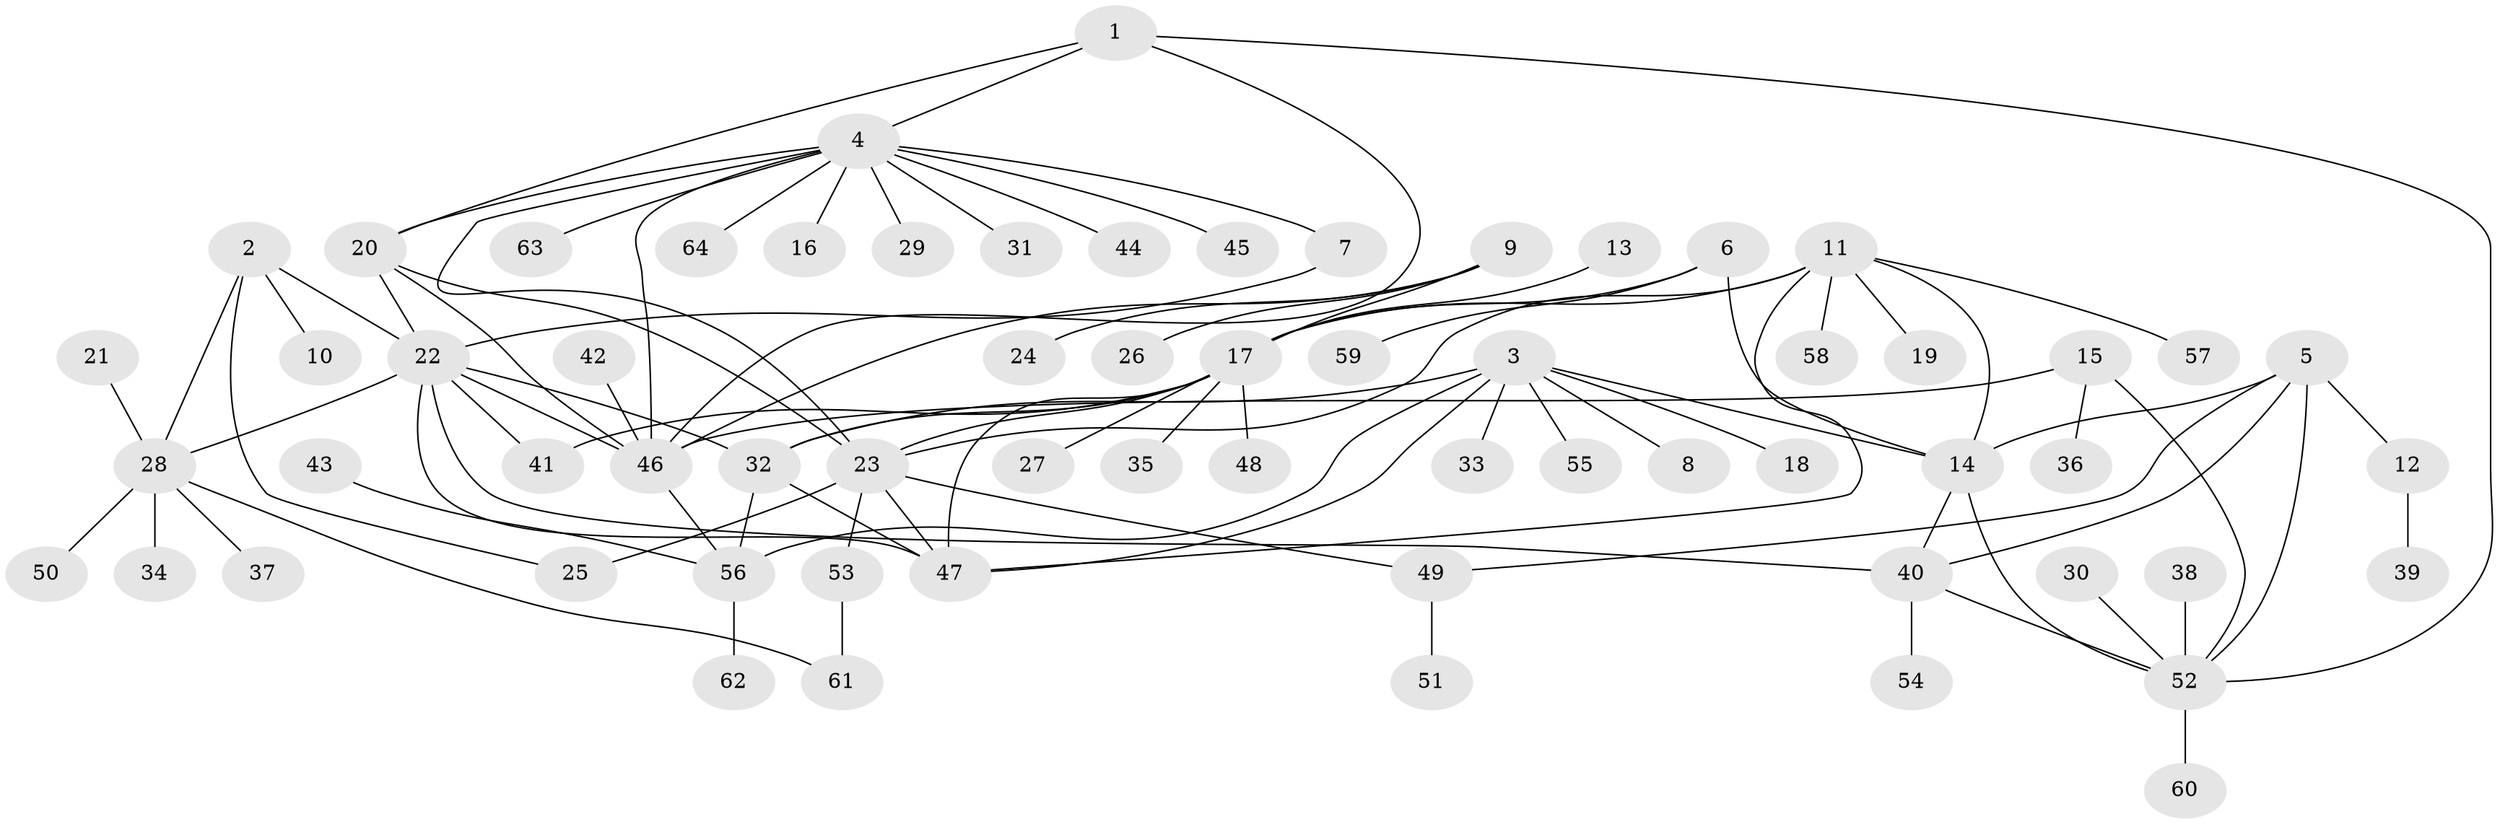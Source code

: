 // original degree distribution, {6: 0.05555555555555555, 7: 0.022222222222222223, 9: 0.044444444444444446, 4: 0.03333333333333333, 13: 0.011111111111111112, 5: 0.011111111111111112, 3: 0.07777777777777778, 10: 0.011111111111111112, 8: 0.022222222222222223, 12: 0.011111111111111112, 1: 0.5666666666666667, 2: 0.13333333333333333}
// Generated by graph-tools (version 1.1) at 2025/37/03/04/25 23:37:48]
// undirected, 64 vertices, 92 edges
graph export_dot {
  node [color=gray90,style=filled];
  1;
  2;
  3;
  4;
  5;
  6;
  7;
  8;
  9;
  10;
  11;
  12;
  13;
  14;
  15;
  16;
  17;
  18;
  19;
  20;
  21;
  22;
  23;
  24;
  25;
  26;
  27;
  28;
  29;
  30;
  31;
  32;
  33;
  34;
  35;
  36;
  37;
  38;
  39;
  40;
  41;
  42;
  43;
  44;
  45;
  46;
  47;
  48;
  49;
  50;
  51;
  52;
  53;
  54;
  55;
  56;
  57;
  58;
  59;
  60;
  61;
  62;
  63;
  64;
  1 -- 4 [weight=1.0];
  1 -- 20 [weight=1.0];
  1 -- 46 [weight=1.0];
  1 -- 52 [weight=1.0];
  2 -- 10 [weight=1.0];
  2 -- 22 [weight=2.0];
  2 -- 25 [weight=1.0];
  2 -- 28 [weight=2.0];
  3 -- 8 [weight=1.0];
  3 -- 14 [weight=1.0];
  3 -- 18 [weight=1.0];
  3 -- 32 [weight=2.0];
  3 -- 33 [weight=1.0];
  3 -- 47 [weight=1.0];
  3 -- 55 [weight=1.0];
  3 -- 56 [weight=2.0];
  4 -- 7 [weight=1.0];
  4 -- 16 [weight=1.0];
  4 -- 20 [weight=1.0];
  4 -- 23 [weight=1.0];
  4 -- 29 [weight=1.0];
  4 -- 31 [weight=1.0];
  4 -- 44 [weight=1.0];
  4 -- 45 [weight=1.0];
  4 -- 46 [weight=1.0];
  4 -- 63 [weight=1.0];
  4 -- 64 [weight=1.0];
  5 -- 12 [weight=1.0];
  5 -- 14 [weight=1.0];
  5 -- 40 [weight=1.0];
  5 -- 49 [weight=1.0];
  5 -- 52 [weight=1.0];
  6 -- 14 [weight=1.0];
  6 -- 17 [weight=1.0];
  6 -- 59 [weight=1.0];
  7 -- 22 [weight=1.0];
  9 -- 17 [weight=1.0];
  9 -- 24 [weight=1.0];
  9 -- 26 [weight=1.0];
  9 -- 46 [weight=1.0];
  11 -- 14 [weight=1.0];
  11 -- 17 [weight=1.0];
  11 -- 19 [weight=1.0];
  11 -- 23 [weight=1.0];
  11 -- 47 [weight=1.0];
  11 -- 57 [weight=1.0];
  11 -- 58 [weight=1.0];
  12 -- 39 [weight=1.0];
  13 -- 17 [weight=1.0];
  14 -- 40 [weight=1.0];
  14 -- 52 [weight=1.0];
  15 -- 36 [weight=1.0];
  15 -- 46 [weight=1.0];
  15 -- 52 [weight=1.0];
  17 -- 23 [weight=1.0];
  17 -- 27 [weight=1.0];
  17 -- 32 [weight=1.0];
  17 -- 35 [weight=1.0];
  17 -- 41 [weight=1.0];
  17 -- 47 [weight=1.0];
  17 -- 48 [weight=1.0];
  20 -- 22 [weight=1.0];
  20 -- 23 [weight=1.0];
  20 -- 46 [weight=1.0];
  21 -- 28 [weight=1.0];
  22 -- 28 [weight=1.0];
  22 -- 32 [weight=1.0];
  22 -- 40 [weight=1.0];
  22 -- 41 [weight=1.0];
  22 -- 46 [weight=1.0];
  22 -- 47 [weight=1.0];
  23 -- 25 [weight=1.0];
  23 -- 47 [weight=1.0];
  23 -- 49 [weight=1.0];
  23 -- 53 [weight=1.0];
  28 -- 34 [weight=1.0];
  28 -- 37 [weight=1.0];
  28 -- 50 [weight=1.0];
  28 -- 61 [weight=1.0];
  30 -- 52 [weight=1.0];
  32 -- 47 [weight=1.0];
  32 -- 56 [weight=1.0];
  38 -- 52 [weight=1.0];
  40 -- 52 [weight=1.0];
  40 -- 54 [weight=1.0];
  42 -- 46 [weight=1.0];
  43 -- 56 [weight=1.0];
  46 -- 56 [weight=1.0];
  49 -- 51 [weight=1.0];
  52 -- 60 [weight=1.0];
  53 -- 61 [weight=1.0];
  56 -- 62 [weight=1.0];
}
